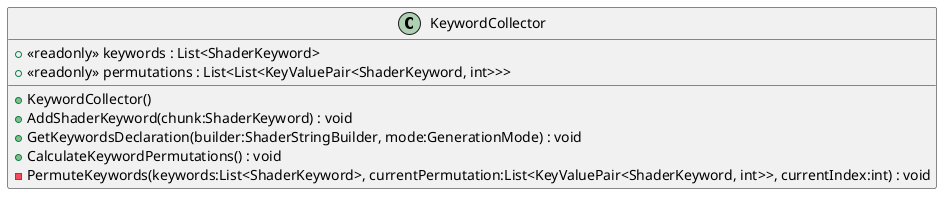 @startuml
class KeywordCollector {
    + <<readonly>> keywords : List<ShaderKeyword>
    + <<readonly>> permutations : List<List<KeyValuePair<ShaderKeyword, int>>>
    + KeywordCollector()
    + AddShaderKeyword(chunk:ShaderKeyword) : void
    + GetKeywordsDeclaration(builder:ShaderStringBuilder, mode:GenerationMode) : void
    + CalculateKeywordPermutations() : void
    - PermuteKeywords(keywords:List<ShaderKeyword>, currentPermutation:List<KeyValuePair<ShaderKeyword, int>>, currentIndex:int) : void
}
@enduml
